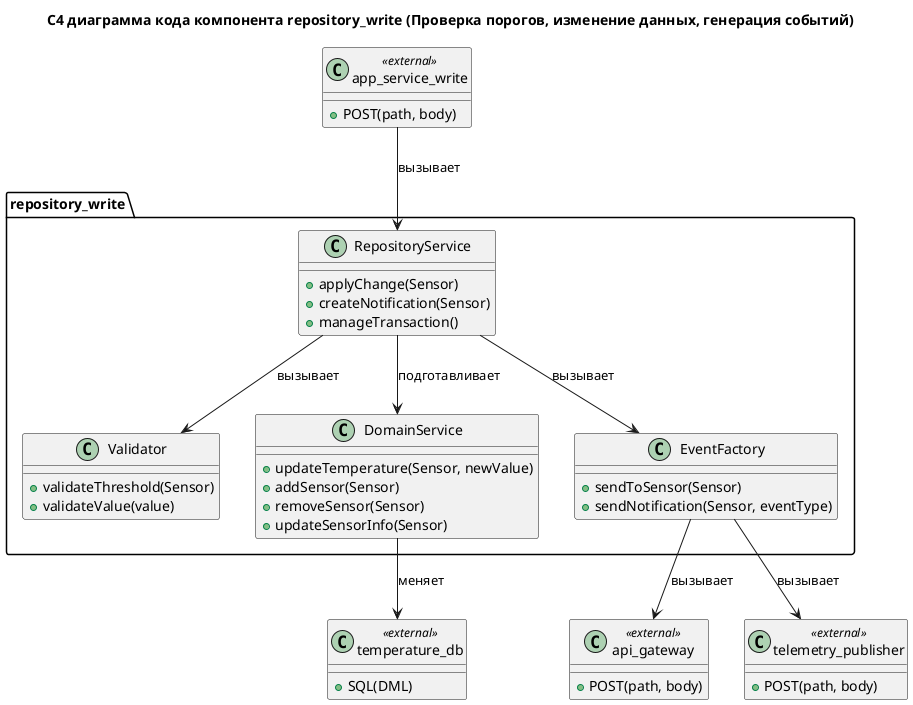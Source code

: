 @startuml
title "C4 диаграмма кода компонента repository_write (Проверка порогов, изменение данных, генерация событий)"

package "repository_write" {
  class Validator {
    +validateThreshold(Sensor)
    +validateValue(value)
  }

  class RepositoryService {
    +applyChange(Sensor)
    +createNotification(Sensor)
    +manageTransaction()
  }

  class DomainService {
    +updateTemperature(Sensor, newValue)
    +addSensor(Sensor)
    +removeSensor(Sensor)
    +updateSensorInfo(Sensor)
  }

  class EventFactory {
    +sendToSensor(Sensor)
    +sendNotification(Sensor, eventType)
  }
}

class api_gateway <<external>> {
  +POST(path, body)
}
class temperature_db <<external>> {
  +SQL(DML)
}
class app_service_write <<external>> {
  +POST(path, body)
}
class telemetry_publisher <<external>> {
  +POST(path, body)
}

RepositoryService --> Validator : вызывает
RepositoryService --> DomainService : подготавливает
DomainService --> temperature_db : меняет
RepositoryService --> EventFactory : вызывает
EventFactory --> telemetry_publisher : вызывает
EventFactory --> api_gateway : вызывает
app_service_write --> RepositoryService : вызывает

@enduml
